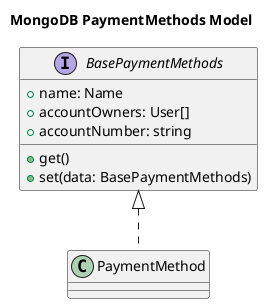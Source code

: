 @startuml

title MongoDB PaymentMethods Model

interface BasePaymentMethods {
    + name: Name
    + accountOwners: User[]
    + accountNumber: string
    + get()
    + set(data: BasePaymentMethods)
}

class PaymentMethod {

}

' Inheritance (interface)

BasePaymentMethods <|.. PaymentMethod